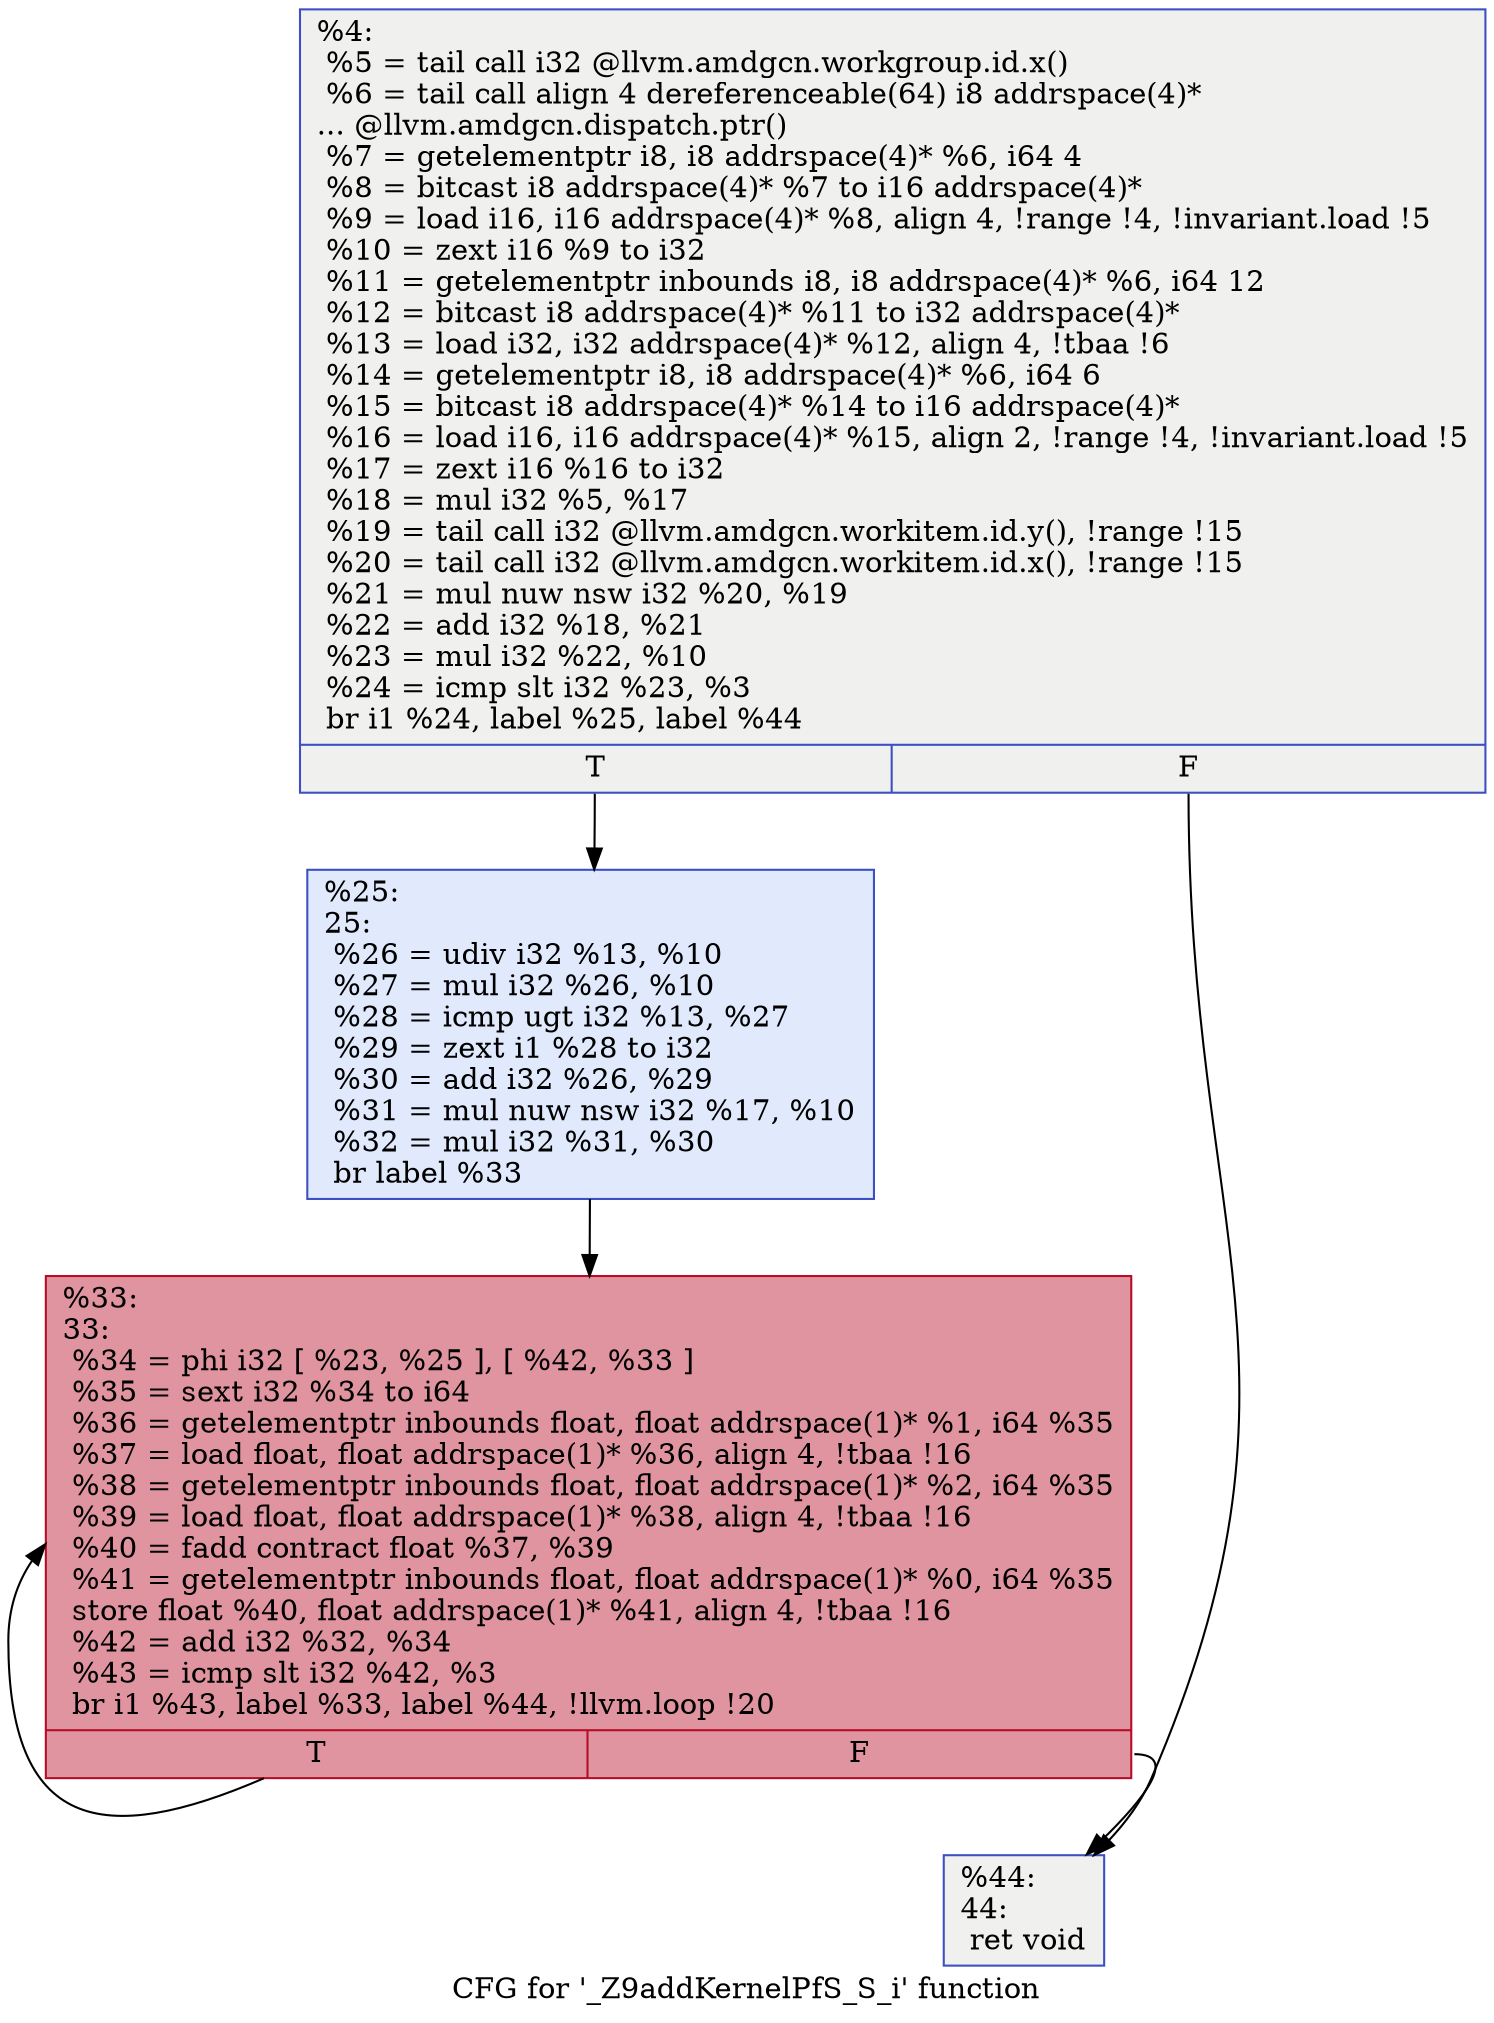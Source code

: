 digraph "CFG for '_Z9addKernelPfS_S_i' function" {
	label="CFG for '_Z9addKernelPfS_S_i' function";

	Node0x647c710 [shape=record,color="#3d50c3ff", style=filled, fillcolor="#dedcdb70",label="{%4:\l  %5 = tail call i32 @llvm.amdgcn.workgroup.id.x()\l  %6 = tail call align 4 dereferenceable(64) i8 addrspace(4)*\l... @llvm.amdgcn.dispatch.ptr()\l  %7 = getelementptr i8, i8 addrspace(4)* %6, i64 4\l  %8 = bitcast i8 addrspace(4)* %7 to i16 addrspace(4)*\l  %9 = load i16, i16 addrspace(4)* %8, align 4, !range !4, !invariant.load !5\l  %10 = zext i16 %9 to i32\l  %11 = getelementptr inbounds i8, i8 addrspace(4)* %6, i64 12\l  %12 = bitcast i8 addrspace(4)* %11 to i32 addrspace(4)*\l  %13 = load i32, i32 addrspace(4)* %12, align 4, !tbaa !6\l  %14 = getelementptr i8, i8 addrspace(4)* %6, i64 6\l  %15 = bitcast i8 addrspace(4)* %14 to i16 addrspace(4)*\l  %16 = load i16, i16 addrspace(4)* %15, align 2, !range !4, !invariant.load !5\l  %17 = zext i16 %16 to i32\l  %18 = mul i32 %5, %17\l  %19 = tail call i32 @llvm.amdgcn.workitem.id.y(), !range !15\l  %20 = tail call i32 @llvm.amdgcn.workitem.id.x(), !range !15\l  %21 = mul nuw nsw i32 %20, %19\l  %22 = add i32 %18, %21\l  %23 = mul i32 %22, %10\l  %24 = icmp slt i32 %23, %3\l  br i1 %24, label %25, label %44\l|{<s0>T|<s1>F}}"];
	Node0x647c710:s0 -> Node0x6480140;
	Node0x647c710:s1 -> Node0x64801d0;
	Node0x6480140 [shape=record,color="#3d50c3ff", style=filled, fillcolor="#b9d0f970",label="{%25:\l25:                                               \l  %26 = udiv i32 %13, %10\l  %27 = mul i32 %26, %10\l  %28 = icmp ugt i32 %13, %27\l  %29 = zext i1 %28 to i32\l  %30 = add i32 %26, %29\l  %31 = mul nuw nsw i32 %17, %10\l  %32 = mul i32 %31, %30\l  br label %33\l}"];
	Node0x6480140 -> Node0x647f1f0;
	Node0x647f1f0 [shape=record,color="#b70d28ff", style=filled, fillcolor="#b70d2870",label="{%33:\l33:                                               \l  %34 = phi i32 [ %23, %25 ], [ %42, %33 ]\l  %35 = sext i32 %34 to i64\l  %36 = getelementptr inbounds float, float addrspace(1)* %1, i64 %35\l  %37 = load float, float addrspace(1)* %36, align 4, !tbaa !16\l  %38 = getelementptr inbounds float, float addrspace(1)* %2, i64 %35\l  %39 = load float, float addrspace(1)* %38, align 4, !tbaa !16\l  %40 = fadd contract float %37, %39\l  %41 = getelementptr inbounds float, float addrspace(1)* %0, i64 %35\l  store float %40, float addrspace(1)* %41, align 4, !tbaa !16\l  %42 = add i32 %32, %34\l  %43 = icmp slt i32 %42, %3\l  br i1 %43, label %33, label %44, !llvm.loop !20\l|{<s0>T|<s1>F}}"];
	Node0x647f1f0:s0 -> Node0x647f1f0;
	Node0x647f1f0:s1 -> Node0x64801d0;
	Node0x64801d0 [shape=record,color="#3d50c3ff", style=filled, fillcolor="#dedcdb70",label="{%44:\l44:                                               \l  ret void\l}"];
}
